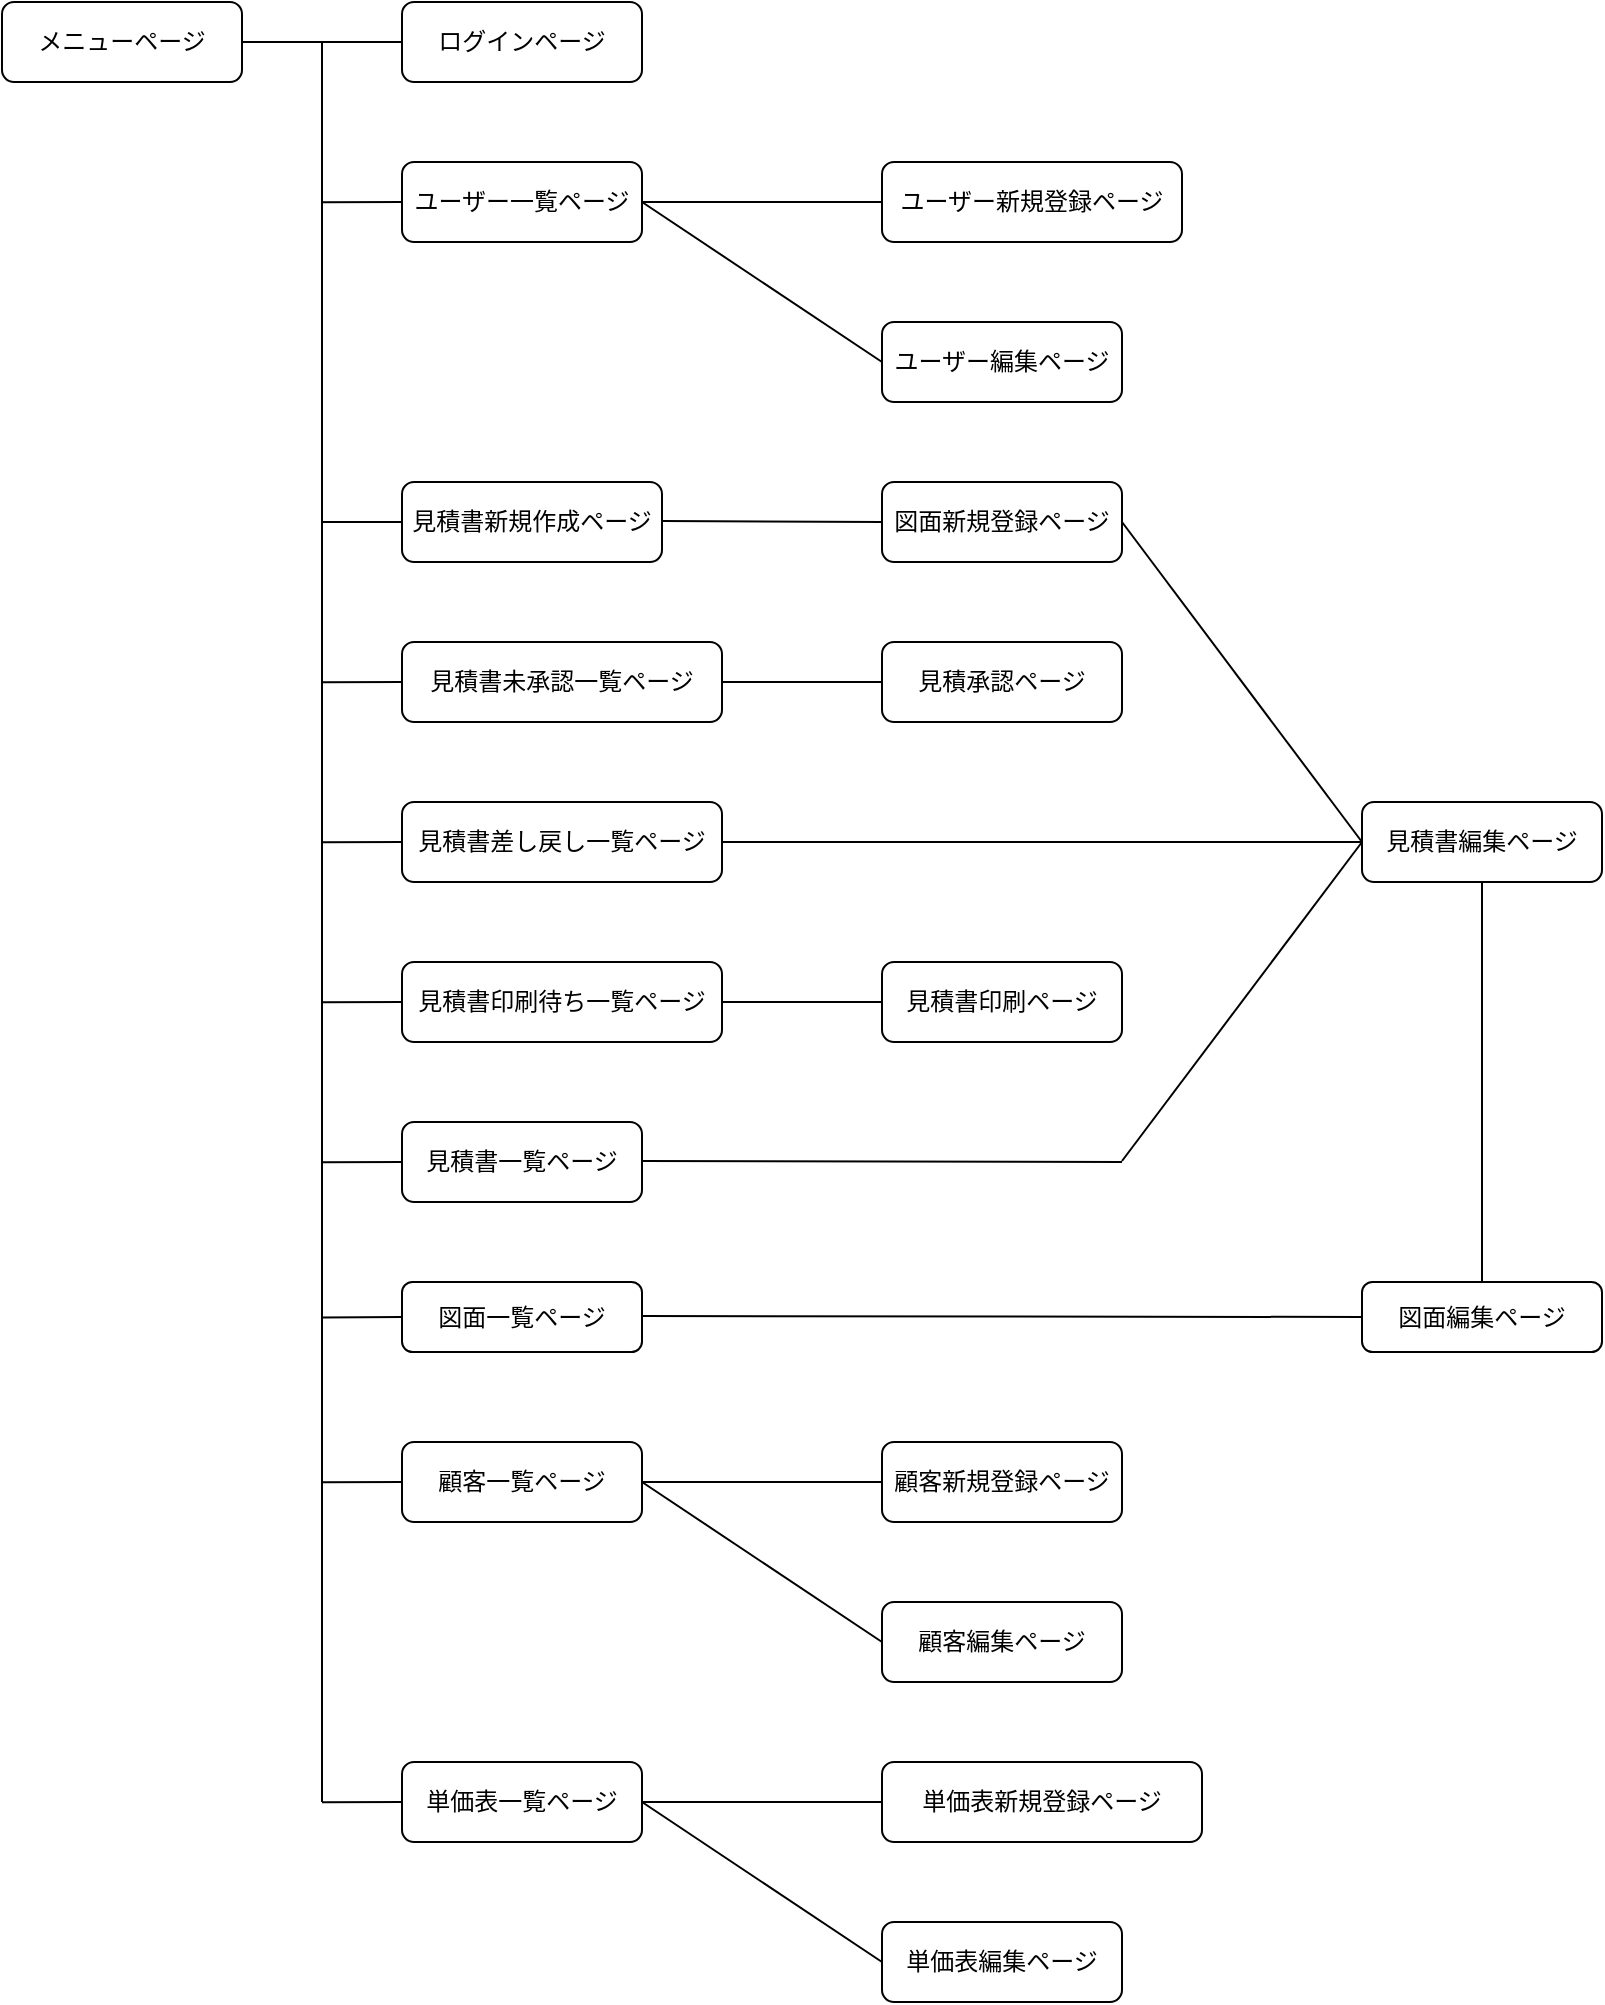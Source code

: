 <mxfile>
    <diagram id="lK2kaTaM4L8bfpvmFMuf" name="ページ1">
        <mxGraphModel dx="853" dy="602" grid="1" gridSize="10" guides="1" tooltips="1" connect="1" arrows="1" fold="1" page="1" pageScale="1" pageWidth="900" pageHeight="1100" math="0" shadow="0">
            <root>
                <mxCell id="0"/>
                <mxCell id="1" parent="0"/>
                <mxCell id="27" style="edgeStyle=none;html=1;exitX=1;exitY=0.5;exitDx=0;exitDy=0;entryX=0;entryY=0.5;entryDx=0;entryDy=0;endArrow=none;endFill=0;" parent="1" source="2" target="3" edge="1">
                    <mxGeometry relative="1" as="geometry"/>
                </mxCell>
                <mxCell id="2" value="メニューページ" style="rounded=1;whiteSpace=wrap;html=1;" parent="1" vertex="1">
                    <mxGeometry x="40" y="80" width="120" height="40" as="geometry"/>
                </mxCell>
                <mxCell id="3" value="ログインページ" style="rounded=1;whiteSpace=wrap;html=1;" parent="1" vertex="1">
                    <mxGeometry x="240" y="80" width="120" height="40" as="geometry"/>
                </mxCell>
                <mxCell id="29" style="edgeStyle=none;html=1;exitX=0;exitY=0.5;exitDx=0;exitDy=0;endArrow=none;endFill=0;" parent="1" source="4" edge="1">
                    <mxGeometry relative="1" as="geometry">
                        <mxPoint x="200" y="180.077" as="targetPoint"/>
                    </mxGeometry>
                </mxCell>
                <mxCell id="4" value="ユーザー一覧ページ" style="rounded=1;whiteSpace=wrap;html=1;" parent="1" vertex="1">
                    <mxGeometry x="240" y="160" width="120" height="40" as="geometry"/>
                </mxCell>
                <mxCell id="31" style="edgeStyle=none;html=1;exitX=0;exitY=0.5;exitDx=0;exitDy=0;entryX=1;entryY=0.5;entryDx=0;entryDy=0;endArrow=none;endFill=0;" parent="1" source="5" target="4" edge="1">
                    <mxGeometry relative="1" as="geometry"/>
                </mxCell>
                <mxCell id="5" value="ユーザー新規登録ページ" style="rounded=1;whiteSpace=wrap;html=1;" parent="1" vertex="1">
                    <mxGeometry x="480" y="160" width="150" height="40" as="geometry"/>
                </mxCell>
                <mxCell id="30" style="edgeStyle=none;html=1;exitX=0;exitY=0.5;exitDx=0;exitDy=0;endArrow=none;endFill=0;" parent="1" source="7" edge="1">
                    <mxGeometry relative="1" as="geometry">
                        <mxPoint x="200" y="340" as="targetPoint"/>
                    </mxGeometry>
                </mxCell>
                <mxCell id="7" value="見積書新規作成ページ" style="rounded=1;whiteSpace=wrap;html=1;" parent="1" vertex="1">
                    <mxGeometry x="240" y="320" width="130" height="40" as="geometry"/>
                </mxCell>
                <mxCell id="32" style="edgeStyle=none;html=1;exitX=0;exitY=0.5;exitDx=0;exitDy=0;endArrow=none;endFill=0;" parent="1" source="8" edge="1">
                    <mxGeometry relative="1" as="geometry">
                        <mxPoint x="200" y="420.077" as="targetPoint"/>
                    </mxGeometry>
                </mxCell>
                <mxCell id="39" style="edgeStyle=none;html=1;exitX=1;exitY=0.5;exitDx=0;exitDy=0;entryX=0;entryY=0.5;entryDx=0;entryDy=0;endArrow=none;endFill=0;" parent="1" source="8" target="54" edge="1">
                    <mxGeometry relative="1" as="geometry"/>
                </mxCell>
                <mxCell id="8" value="見積書未承認一覧ページ" style="rounded=1;whiteSpace=wrap;html=1;" parent="1" vertex="1">
                    <mxGeometry x="240" y="400" width="160" height="40" as="geometry"/>
                </mxCell>
                <mxCell id="33" style="edgeStyle=none;html=1;exitX=0;exitY=0.5;exitDx=0;exitDy=0;endArrow=none;endFill=0;" parent="1" source="12" edge="1">
                    <mxGeometry relative="1" as="geometry">
                        <mxPoint x="200" y="500.077" as="targetPoint"/>
                    </mxGeometry>
                </mxCell>
                <mxCell id="40" style="edgeStyle=none;html=1;exitX=1;exitY=0.5;exitDx=0;exitDy=0;endArrow=none;endFill=0;entryX=0;entryY=0.5;entryDx=0;entryDy=0;" parent="1" source="12" edge="1" target="53">
                    <mxGeometry relative="1" as="geometry">
                        <mxPoint x="480" y="500.077" as="targetPoint"/>
                    </mxGeometry>
                </mxCell>
                <mxCell id="12" value="見積書差し戻し一覧ページ" style="rounded=1;whiteSpace=wrap;html=1;" parent="1" vertex="1">
                    <mxGeometry x="240" y="480" width="160" height="40" as="geometry"/>
                </mxCell>
                <mxCell id="36" style="edgeStyle=none;html=1;exitX=0;exitY=0.5;exitDx=0;exitDy=0;endArrow=none;endFill=0;" parent="1" source="15" edge="1">
                    <mxGeometry relative="1" as="geometry">
                        <mxPoint x="200" y="580.077" as="targetPoint"/>
                    </mxGeometry>
                </mxCell>
                <mxCell id="43" style="edgeStyle=none;html=1;exitX=1;exitY=0.5;exitDx=0;exitDy=0;entryX=0;entryY=0.5;entryDx=0;entryDy=0;endArrow=none;endFill=0;" parent="1" source="15" target="16" edge="1">
                    <mxGeometry relative="1" as="geometry"/>
                </mxCell>
                <mxCell id="15" value="見積書印刷待ち一覧ページ" style="rounded=1;whiteSpace=wrap;html=1;" parent="1" vertex="1">
                    <mxGeometry x="240" y="560" width="160" height="40" as="geometry"/>
                </mxCell>
                <mxCell id="16" value="見積書印刷ページ" style="rounded=1;whiteSpace=wrap;html=1;" parent="1" vertex="1">
                    <mxGeometry x="480" y="560" width="120" height="40" as="geometry"/>
                </mxCell>
                <mxCell id="34" style="edgeStyle=none;html=1;exitX=0;exitY=0.5;exitDx=0;exitDy=0;endArrow=none;endFill=0;" parent="1" source="17" edge="1">
                    <mxGeometry relative="1" as="geometry">
                        <mxPoint x="200" y="660.077" as="targetPoint"/>
                    </mxGeometry>
                </mxCell>
                <mxCell id="17" value="見積書一覧ページ" style="rounded=1;whiteSpace=wrap;html=1;" parent="1" vertex="1">
                    <mxGeometry x="240" y="640" width="120" height="40" as="geometry"/>
                </mxCell>
                <mxCell id="35" style="edgeStyle=none;html=1;exitX=0;exitY=0.5;exitDx=0;exitDy=0;endArrow=none;endFill=0;" parent="1" source="18" edge="1">
                    <mxGeometry relative="1" as="geometry">
                        <mxPoint x="200" y="737.769" as="targetPoint"/>
                    </mxGeometry>
                </mxCell>
                <mxCell id="18" value="図面一覧ページ" style="rounded=1;whiteSpace=wrap;html=1;" parent="1" vertex="1">
                    <mxGeometry x="240" y="720" width="120" height="35" as="geometry"/>
                </mxCell>
                <mxCell id="37" style="edgeStyle=none;html=1;exitX=0;exitY=0.5;exitDx=0;exitDy=0;endArrow=none;endFill=0;" parent="1" source="20" edge="1">
                    <mxGeometry relative="1" as="geometry">
                        <mxPoint x="200" y="820.077" as="targetPoint"/>
                    </mxGeometry>
                </mxCell>
                <mxCell id="44" style="edgeStyle=none;html=1;exitX=1;exitY=0.5;exitDx=0;exitDy=0;entryX=0;entryY=0.5;entryDx=0;entryDy=0;endArrow=none;endFill=0;" parent="1" source="20" target="21" edge="1">
                    <mxGeometry relative="1" as="geometry"/>
                </mxCell>
                <mxCell id="20" value="顧客一覧ページ" style="rounded=1;whiteSpace=wrap;html=1;" parent="1" vertex="1">
                    <mxGeometry x="240" y="800" width="120" height="40" as="geometry"/>
                </mxCell>
                <mxCell id="21" value="顧客新規登録ページ" style="rounded=1;whiteSpace=wrap;html=1;" parent="1" vertex="1">
                    <mxGeometry x="480" y="800" width="120" height="40" as="geometry"/>
                </mxCell>
                <mxCell id="45" style="edgeStyle=none;html=1;exitX=0;exitY=0.5;exitDx=0;exitDy=0;endArrow=none;endFill=0;entryX=1;entryY=0.5;entryDx=0;entryDy=0;" parent="1" source="22" edge="1" target="20">
                    <mxGeometry relative="1" as="geometry">
                        <mxPoint x="420" y="900.077" as="targetPoint"/>
                    </mxGeometry>
                </mxCell>
                <mxCell id="22" value="顧客編集ページ" style="rounded=1;whiteSpace=wrap;html=1;" parent="1" vertex="1">
                    <mxGeometry x="480" y="880" width="120" height="40" as="geometry"/>
                </mxCell>
                <mxCell id="38" style="edgeStyle=none;html=1;exitX=0;exitY=0.5;exitDx=0;exitDy=0;endArrow=none;endFill=0;" parent="1" source="23" edge="1">
                    <mxGeometry relative="1" as="geometry">
                        <mxPoint x="200" y="980.077" as="targetPoint"/>
                    </mxGeometry>
                </mxCell>
                <mxCell id="47" style="edgeStyle=none;html=1;exitX=1;exitY=0.5;exitDx=0;exitDy=0;entryX=0;entryY=0.5;entryDx=0;entryDy=0;endArrow=none;endFill=0;" parent="1" source="23" target="24" edge="1">
                    <mxGeometry relative="1" as="geometry"/>
                </mxCell>
                <mxCell id="23" value="単価表一覧ページ" style="rounded=1;whiteSpace=wrap;html=1;" parent="1" vertex="1">
                    <mxGeometry x="240" y="960" width="120" height="40" as="geometry"/>
                </mxCell>
                <mxCell id="24" value="単価表新規登録ページ" style="rounded=1;whiteSpace=wrap;html=1;" parent="1" vertex="1">
                    <mxGeometry x="480" y="960" width="160" height="40" as="geometry"/>
                </mxCell>
                <mxCell id="48" style="edgeStyle=none;html=1;exitX=0;exitY=0.5;exitDx=0;exitDy=0;endArrow=none;endFill=0;entryX=1;entryY=0.5;entryDx=0;entryDy=0;" parent="1" source="25" edge="1" target="23">
                    <mxGeometry relative="1" as="geometry">
                        <mxPoint x="420" y="1060" as="targetPoint"/>
                    </mxGeometry>
                </mxCell>
                <mxCell id="25" value="単価表編集ページ" style="rounded=1;whiteSpace=wrap;html=1;" parent="1" vertex="1">
                    <mxGeometry x="480" y="1040" width="120" height="40" as="geometry"/>
                </mxCell>
                <mxCell id="28" value="" style="endArrow=none;html=1;" parent="1" edge="1">
                    <mxGeometry width="50" height="50" relative="1" as="geometry">
                        <mxPoint x="200" y="980" as="sourcePoint"/>
                        <mxPoint x="200" y="100" as="targetPoint"/>
                    </mxGeometry>
                </mxCell>
                <mxCell id="51" style="edgeStyle=none;html=1;exitX=0;exitY=0.5;exitDx=0;exitDy=0;entryX=1;entryY=0.5;entryDx=0;entryDy=0;endArrow=none;endFill=0;" edge="1" parent="1" source="50" target="4">
                    <mxGeometry relative="1" as="geometry"/>
                </mxCell>
                <mxCell id="50" value="ユーザー編集ページ" style="rounded=1;whiteSpace=wrap;html=1;" vertex="1" parent="1">
                    <mxGeometry x="480" y="240" width="120" height="40" as="geometry"/>
                </mxCell>
                <mxCell id="52" value="図面新規登録ページ" style="rounded=1;whiteSpace=wrap;html=1;" vertex="1" parent="1">
                    <mxGeometry x="480" y="320" width="120" height="40" as="geometry"/>
                </mxCell>
                <mxCell id="53" value="見積書編集ページ" style="rounded=1;whiteSpace=wrap;html=1;" vertex="1" parent="1">
                    <mxGeometry x="720" y="480" width="120" height="40" as="geometry"/>
                </mxCell>
                <mxCell id="54" value="見積承認ページ" style="rounded=1;whiteSpace=wrap;html=1;" vertex="1" parent="1">
                    <mxGeometry x="480" y="400" width="120" height="40" as="geometry"/>
                </mxCell>
                <mxCell id="56" style="edgeStyle=none;html=1;exitX=1;exitY=0.5;exitDx=0;exitDy=0;endArrow=none;endFill=0;" edge="1" parent="1" source="52">
                    <mxGeometry relative="1" as="geometry">
                        <mxPoint x="720" y="500" as="targetPoint"/>
                        <mxPoint x="630" y="339.5" as="sourcePoint"/>
                    </mxGeometry>
                </mxCell>
                <mxCell id="57" style="edgeStyle=none;html=1;exitX=1;exitY=0.5;exitDx=0;exitDy=0;endArrow=none;endFill=0;" edge="1" parent="1">
                    <mxGeometry relative="1" as="geometry">
                        <mxPoint x="600" y="660" as="targetPoint"/>
                        <mxPoint x="360" y="659.5" as="sourcePoint"/>
                    </mxGeometry>
                </mxCell>
                <mxCell id="58" style="edgeStyle=none;html=1;exitX=1;exitY=0.5;exitDx=0;exitDy=0;endArrow=none;endFill=0;entryX=0;entryY=0.5;entryDx=0;entryDy=0;" edge="1" parent="1" target="53">
                    <mxGeometry relative="1" as="geometry">
                        <mxPoint x="680" y="659.577" as="targetPoint"/>
                        <mxPoint x="600" y="659.5" as="sourcePoint"/>
                    </mxGeometry>
                </mxCell>
                <mxCell id="59" style="edgeStyle=none;html=1;exitX=1;exitY=0.5;exitDx=0;exitDy=0;endArrow=none;endFill=0;entryX=0;entryY=0.5;entryDx=0;entryDy=0;" edge="1" parent="1" target="52">
                    <mxGeometry relative="1" as="geometry">
                        <mxPoint x="450" y="339.577" as="targetPoint"/>
                        <mxPoint x="370" y="339.5" as="sourcePoint"/>
                    </mxGeometry>
                </mxCell>
                <mxCell id="60" value="図面編集ページ" style="rounded=1;whiteSpace=wrap;html=1;" vertex="1" parent="1">
                    <mxGeometry x="720" y="720" width="120" height="35" as="geometry"/>
                </mxCell>
                <mxCell id="61" style="edgeStyle=none;html=1;exitX=1;exitY=0.5;exitDx=0;exitDy=0;endArrow=none;endFill=0;entryX=0;entryY=0.5;entryDx=0;entryDy=0;" edge="1" parent="1" target="60">
                    <mxGeometry relative="1" as="geometry">
                        <mxPoint x="680" y="737" as="targetPoint"/>
                        <mxPoint x="360" y="737" as="sourcePoint"/>
                    </mxGeometry>
                </mxCell>
                <mxCell id="62" style="edgeStyle=none;html=1;exitX=0.5;exitY=1;exitDx=0;exitDy=0;endArrow=none;endFill=0;entryX=0.5;entryY=0;entryDx=0;entryDy=0;" edge="1" parent="1" source="53" target="60">
                    <mxGeometry relative="1" as="geometry">
                        <mxPoint x="1100" y="640" as="targetPoint"/>
                        <mxPoint x="780" y="640" as="sourcePoint"/>
                    </mxGeometry>
                </mxCell>
            </root>
        </mxGraphModel>
    </diagram>
</mxfile>